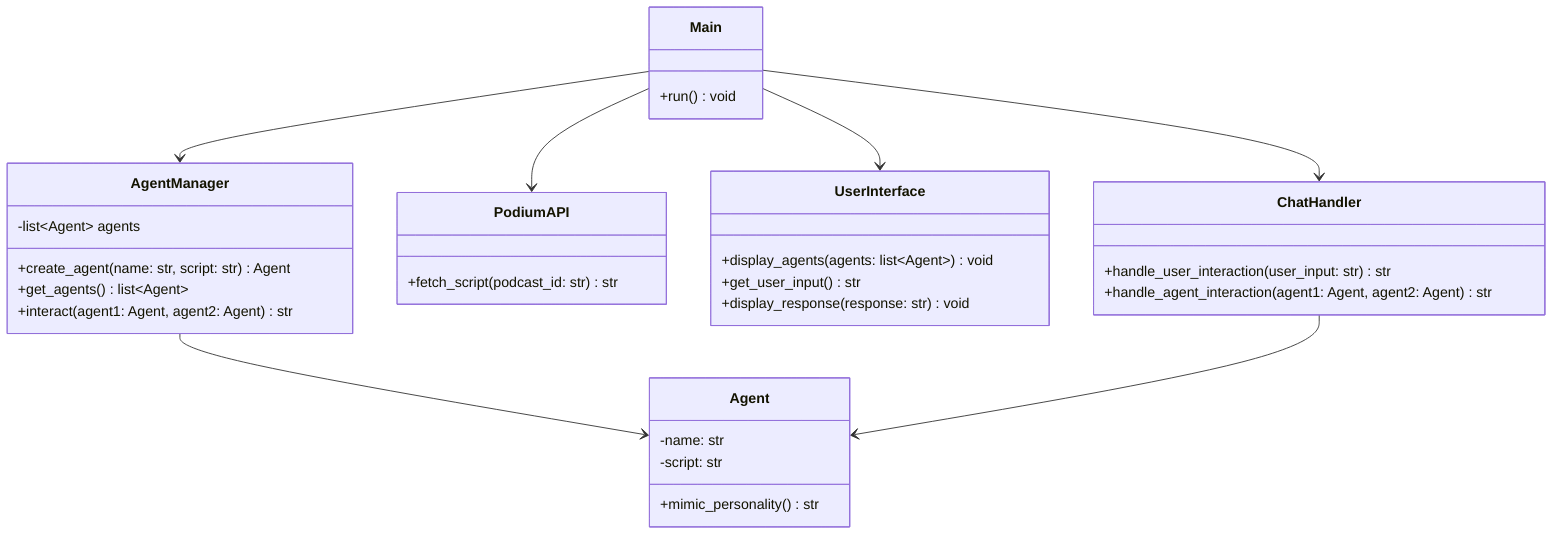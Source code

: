 classDiagram
    class Main {
        +run() void
    }
    class AgentManager {
        -list~Agent~ agents
        +create_agent(name: str, script: str) Agent
        +get_agents() list~Agent~
        +interact(agent1: Agent, agent2: Agent) str
    }
    class PodiumAPI {
        +fetch_script(podcast_id: str) str
    }
    class UserInterface {
        +display_agents(agents: list~Agent~) void
        +get_user_input() str
        +display_response(response: str) void
    }
    class ChatHandler {
        +handle_user_interaction(user_input: str) str
        +handle_agent_interaction(agent1: Agent, agent2: Agent) str
    }
    class Agent {
        -name: str
        -script: str
        +mimic_personality() str
    }
    Main --> AgentManager
    Main --> PodiumAPI
    Main --> UserInterface
    Main --> ChatHandler
    AgentManager --> Agent
    ChatHandler --> Agent